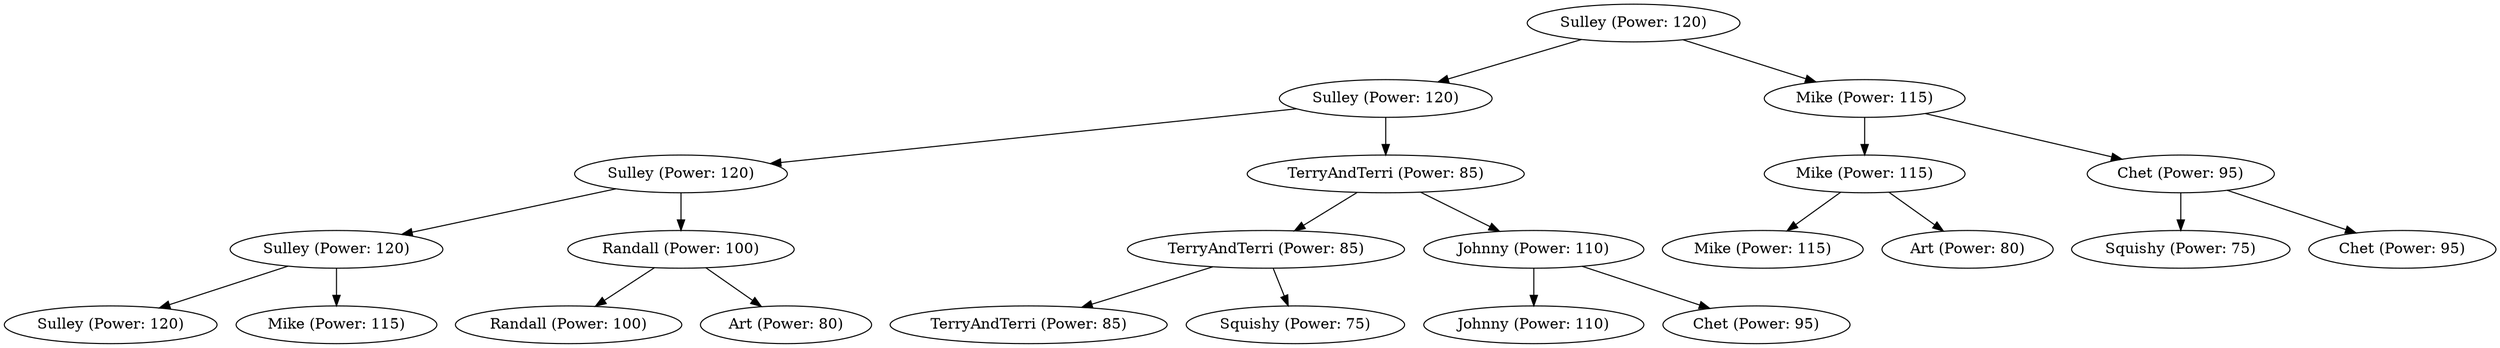 digraph TournamentTree {
    node0 [label="Sulley (Power: 120)"];
    node1 [label="Sulley (Power: 120)"];
    node2 [label="Sulley (Power: 120)"];
    node3 [label="Sulley (Power: 120)"];
    node4 [label="Sulley (Power: 120)"];
    node3 -> node4;
    node5 [label="Mike (Power: 115)"];
    node3 -> node5;
    node2 -> node3;
    node6 [label="Randall (Power: 100)"];
    node7 [label="Randall (Power: 100)"];
    node6 -> node7;
    node8 [label="Art (Power: 80)"];
    node6 -> node8;
    node2 -> node6;
    node1 -> node2;
    node9 [label="TerryAndTerri (Power: 85)"];
    node10 [label="TerryAndTerri (Power: 85)"];
    node11 [label="TerryAndTerri (Power: 85)"];
    node10 -> node11;
    node12 [label="Squishy (Power: 75)"];
    node10 -> node12;
    node9 -> node10;
    node13 [label="Johnny (Power: 110)"];
    node14 [label="Johnny (Power: 110)"];
    node13 -> node14;
    node15 [label="Chet (Power: 95)"];
    node13 -> node15;
    node9 -> node13;
    node1 -> node9;
    node0 -> node1;
    node16 [label="Mike (Power: 115)"];
    node17 [label="Mike (Power: 115)"];
    node18 [label="Mike (Power: 115)"];
    node17 -> node18;
    node19 [label="Art (Power: 80)"];
    node17 -> node19;
    node16 -> node17;
    node20 [label="Chet (Power: 95)"];
    node21 [label="Squishy (Power: 75)"];
    node20 -> node21;
    node22 [label="Chet (Power: 95)"];
    node20 -> node22;
    node16 -> node20;
    node0 -> node16;
}
